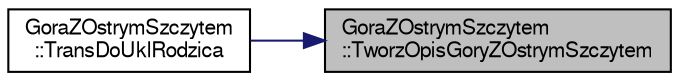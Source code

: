 digraph "GoraZOstrymSzczytem::TworzOpisGoryZOstrymSzczytem"
{
 // LATEX_PDF_SIZE
  edge [fontname="FreeSans",fontsize="10",labelfontname="FreeSans",labelfontsize="10"];
  node [fontname="FreeSans",fontsize="10",shape=record];
  rankdir="RL";
  Node1 [label="GoraZOstrymSzczytem\l::TworzOpisGoryZOstrymSzczytem",height=0.2,width=0.4,color="black", fillcolor="grey75", style="filled", fontcolor="black",tooltip="Metoda tworzaca opis gory z ostrym szczytem."];
  Node1 -> Node2 [dir="back",color="midnightblue",fontsize="10",style="solid",fontname="FreeSans"];
  Node2 [label="GoraZOstrymSzczytem\l::TransDoUklRodzica",height=0.2,width=0.4,color="black", fillcolor="white", style="filled",URL="$a00114.html#aa31a5bf6d996451c9fac66875527f349",tooltip=" "];
}
